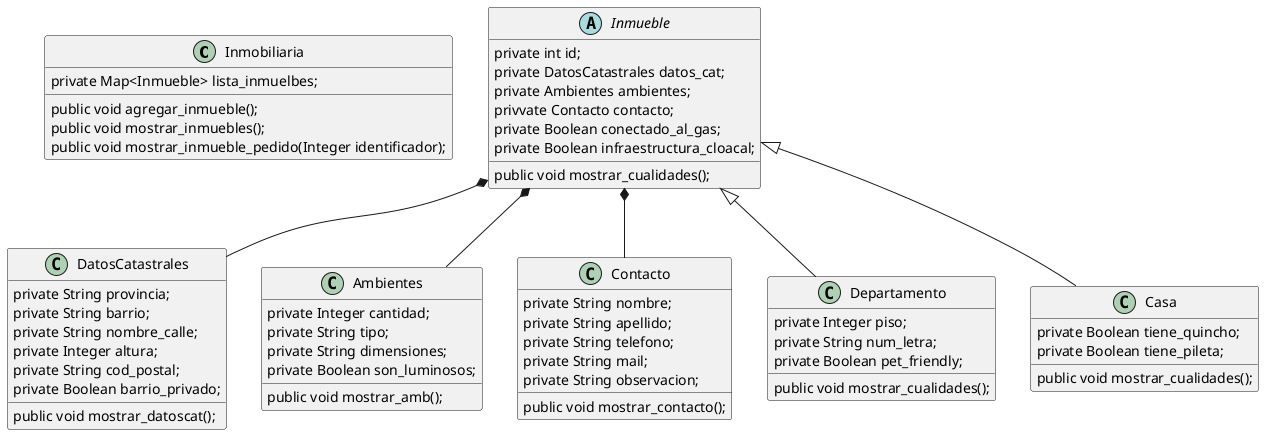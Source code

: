 @startuml
class Inmobiliaria{
    private Map<Inmueble> lista_inmuelbes;
    public void agregar_inmueble();
    public void mostrar_inmuebles();
    public void mostrar_inmueble_pedido(Integer identificador);

}

abstract class Inmueble{
    private int id;
    private DatosCatastrales datos_cat;
    private Ambientes ambientes;
    privvate Contacto contacto;
    private Boolean conectado_al_gas;
    private Boolean infraestructura_cloacal;

    public void mostrar_cualidades();
}
class DatosCatastrales{
    private String provincia;
    private String barrio;
    private String nombre_calle;
    private Integer altura;
    private String cod_postal;
    private Boolean barrio_privado;

    public void mostrar_datoscat();
}
class Ambientes{
    private Integer cantidad;
    private String tipo;
    private String dimensiones;
    private Boolean son_luminosos;
    public void mostrar_amb();
}
class Contacto{
    private String nombre;
    private String apellido;
    private String telefono;
    private String mail;
    private String observacion;

    public void mostrar_contacto();
}

class Departamento {
    private Integer piso;
    private String num_letra;
    private Boolean pet_friendly;
        public void mostrar_cualidades();

}
class Casa {
    private Boolean tiene_quincho;
    private Boolean tiene_pileta;
        public void mostrar_cualidades();

}
Inmueble <|--Casa
Inmueble <|-- Departamento
Inmueble *-- Ambientes
Inmueble *-- Contacto
Inmueble *-- DatosCatastrales


@enduml
